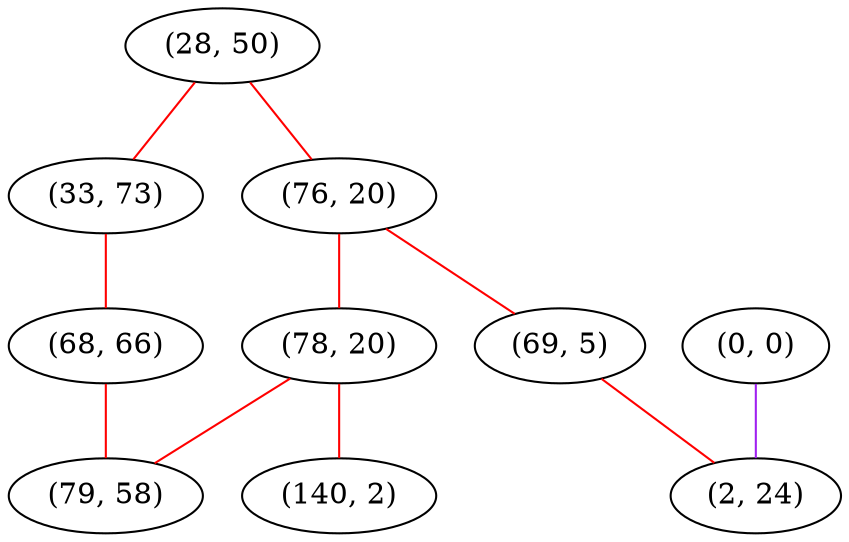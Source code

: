 graph "" {
"(28, 50)";
"(76, 20)";
"(78, 20)";
"(69, 5)";
"(140, 2)";
"(0, 0)";
"(33, 73)";
"(68, 66)";
"(2, 24)";
"(79, 58)";
"(28, 50)" -- "(76, 20)"  [color=red, key=0, weight=1];
"(28, 50)" -- "(33, 73)"  [color=red, key=0, weight=1];
"(76, 20)" -- "(69, 5)"  [color=red, key=0, weight=1];
"(76, 20)" -- "(78, 20)"  [color=red, key=0, weight=1];
"(78, 20)" -- "(140, 2)"  [color=red, key=0, weight=1];
"(78, 20)" -- "(79, 58)"  [color=red, key=0, weight=1];
"(69, 5)" -- "(2, 24)"  [color=red, key=0, weight=1];
"(0, 0)" -- "(2, 24)"  [color=purple, key=0, weight=4];
"(33, 73)" -- "(68, 66)"  [color=red, key=0, weight=1];
"(68, 66)" -- "(79, 58)"  [color=red, key=0, weight=1];
}
